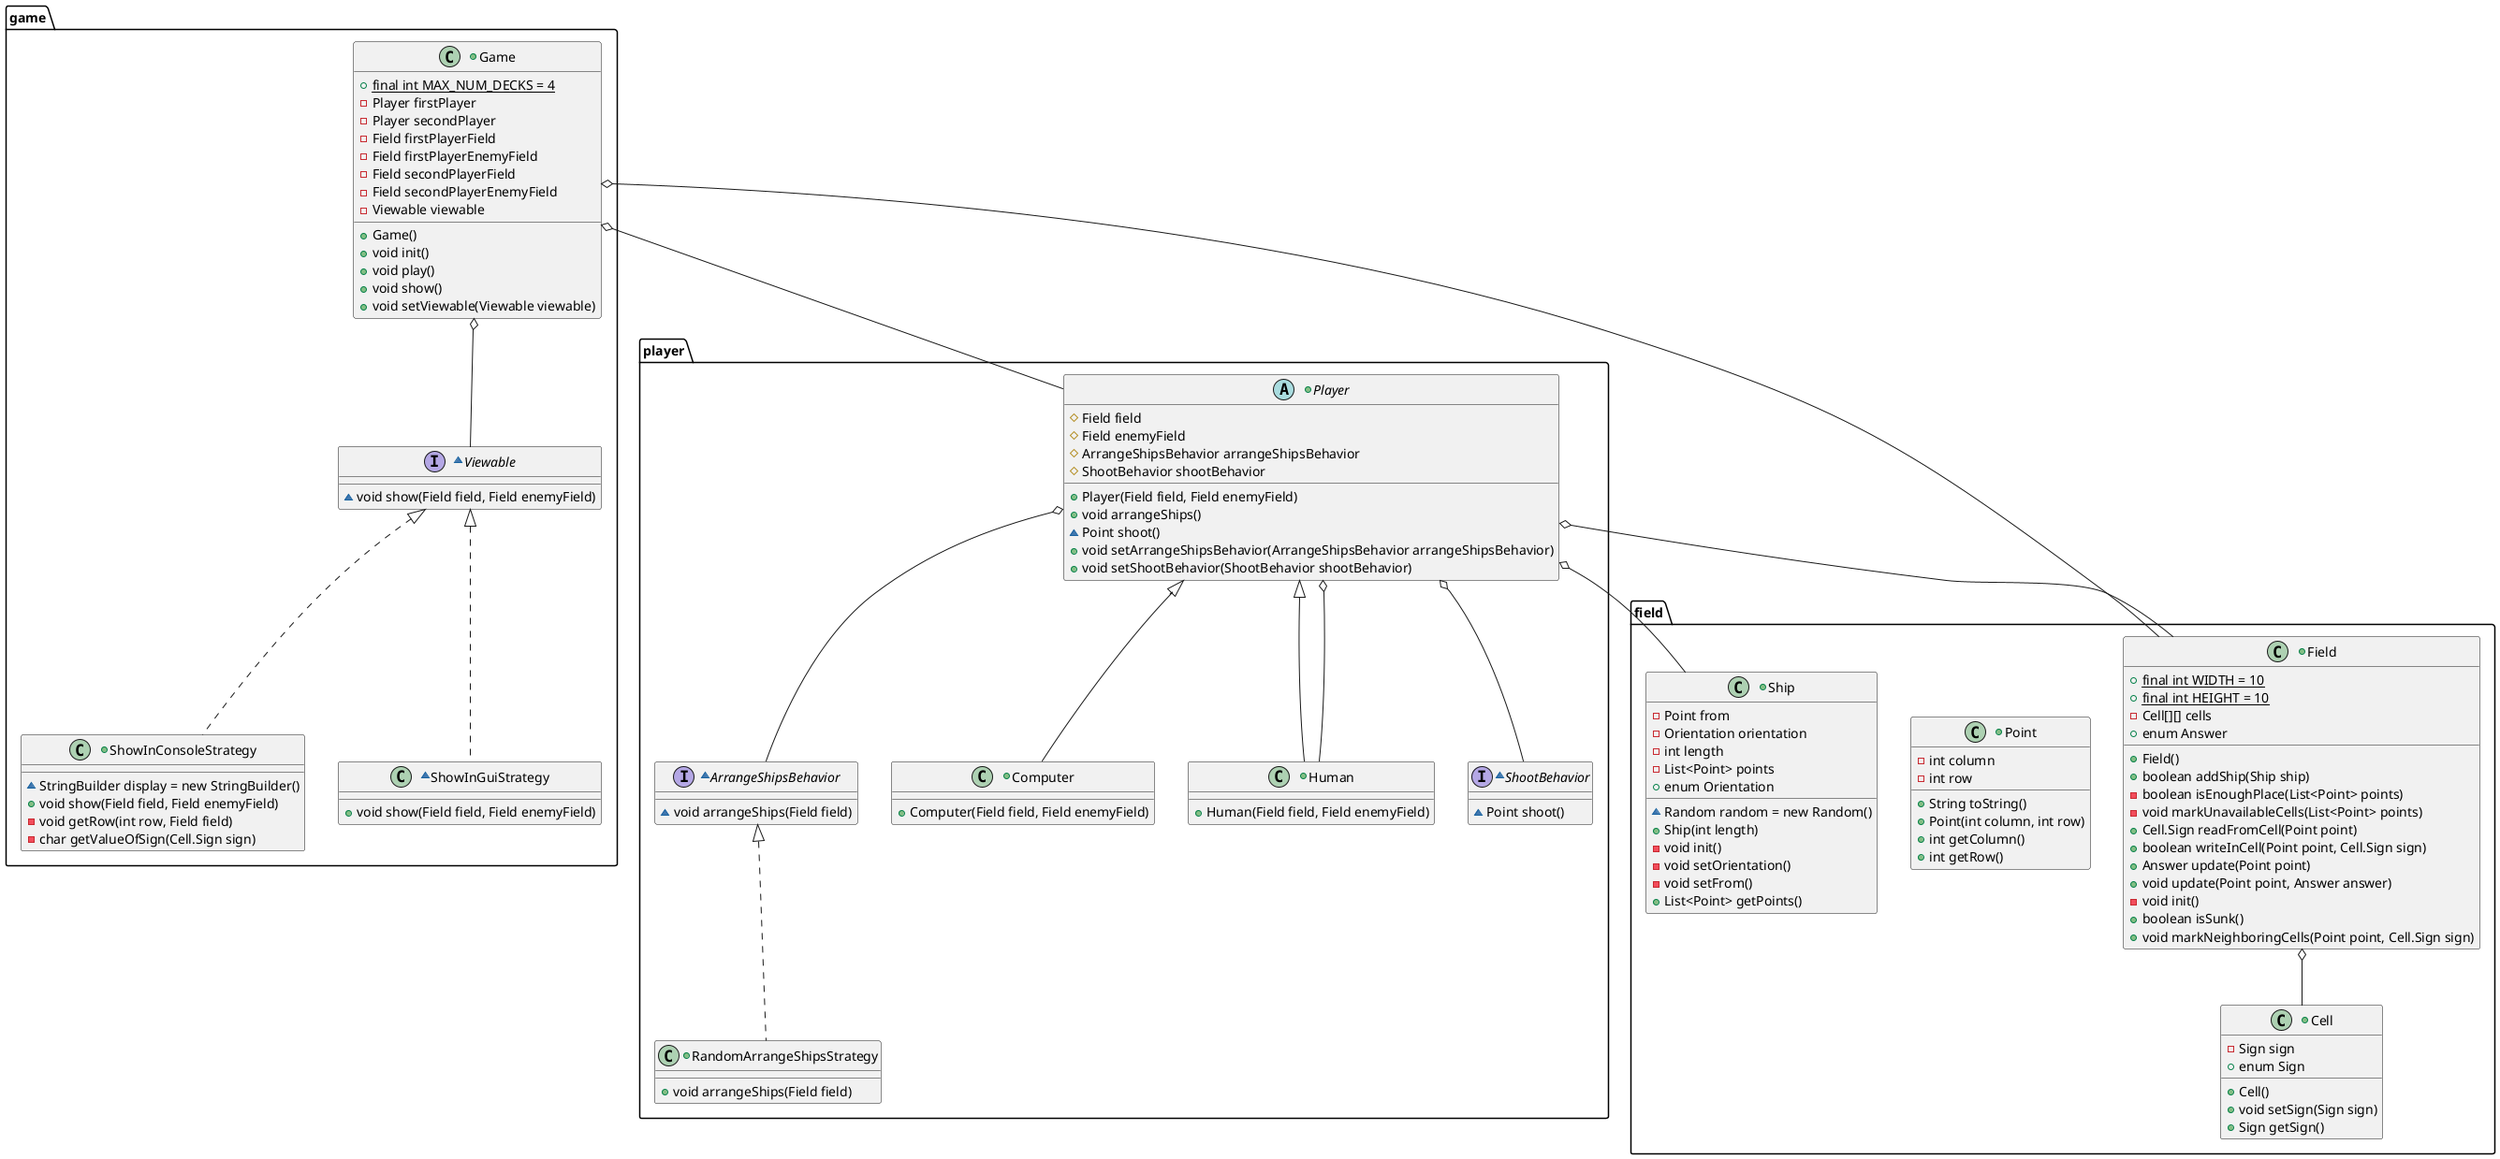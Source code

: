 @startuml
package game {
+class Game {
    +{static}final int MAX_NUM_DECKS = 4
    -Player firstPlayer
    -Player secondPlayer
    -Field firstPlayerField
    -Field firstPlayerEnemyField
    -Field secondPlayerField
    -Field secondPlayerEnemyField
    -Viewable viewable

    +Game() 
    +void init() 
    +void play() 
    +void show() 
    +void setViewable(Viewable viewable) 
}
+class ShowInConsoleStrategy implements Viewable {
    ~StringBuilder display = new StringBuilder()
    +void show(Field field, Field enemyField) 
    -void getRow(int row, Field field) 
    -char getValueOfSign(Cell.Sign sign) 
}
~class ShowInGuiStrategy implements Viewable {
    +void show(Field field, Field enemyField) 
}
~interface Viewable {
    ~void show(Field field, Field enemyField)
}
}
package field {
+class Cell {
    -Sign sign
    +enum Sign 

    +Cell() 
    +void setSign(Sign sign) 
    +Sign getSign() 
}
+class Field {
    +{static}final int WIDTH = 10
    +{static}final int HEIGHT = 10
    -Cell[][] cells
    +enum Answer 

    +Field() 
    +boolean addShip(Ship ship) 
    -boolean isEnoughPlace(List<Point> points) 
    -void markUnavailableCells(List<Point> points) 
    +Cell.Sign readFromCell(Point point) 
    +boolean writeInCell(Point point, Cell.Sign sign) 
    +Answer update(Point point) 
    +void update(Point point, Answer answer) 
    -void init() 
    +boolean isSunk() 
    +void markNeighboringCells(Point point, Cell.Sign sign) 
}
+class Point {
    -int column
    -int row

    +String toString() 
    +Point(int column, int row) 
    +int getColumn() 
    +int getRow() 
}
+class Ship {
    ~Random random = new Random()
    -Point from
    -Orientation orientation
    -int length
    -List<Point> points
    +enum Orientation 
    +Ship(int length) 
    -void init() 
    -void setOrientation() 
    -void setFrom() 
    +List<Point> getPoints() 
}
}
package player {
~interface ArrangeShipsBehavior {
    ~void arrangeShips(Field field)
}
+class Computer extends Player {
    +Computer(Field field, Field enemyField) 
}
+class Human extends Player {

    +Human(Field field, Field enemyField) 
}
+abstract class Player {
    #Field field
    #Field enemyField
    #ArrangeShipsBehavior arrangeShipsBehavior
    #ShootBehavior shootBehavior

    +Player(Field field, Field enemyField) 
    +void arrangeShips() 
    ~Point shoot() 
    +void setArrangeShipsBehavior(ArrangeShipsBehavior arrangeShipsBehavior) 
    +void setShootBehavior(ShootBehavior shootBehavior) 
}
+class RandomArrangeShipsStrategy implements ArrangeShipsBehavior {

    +void arrangeShips(Field field) 
}
~interface ShootBehavior {
    ~Point shoot()
}
}
Game o-- Player
Game o-- Field
Game o-- Viewable
Field o-- Cell
Player o-- Human
Player o-- ArrangeShipsBehavior
Player o-- ShootBehavior
Player o-- Field
Player o-- Ship
@enduml
